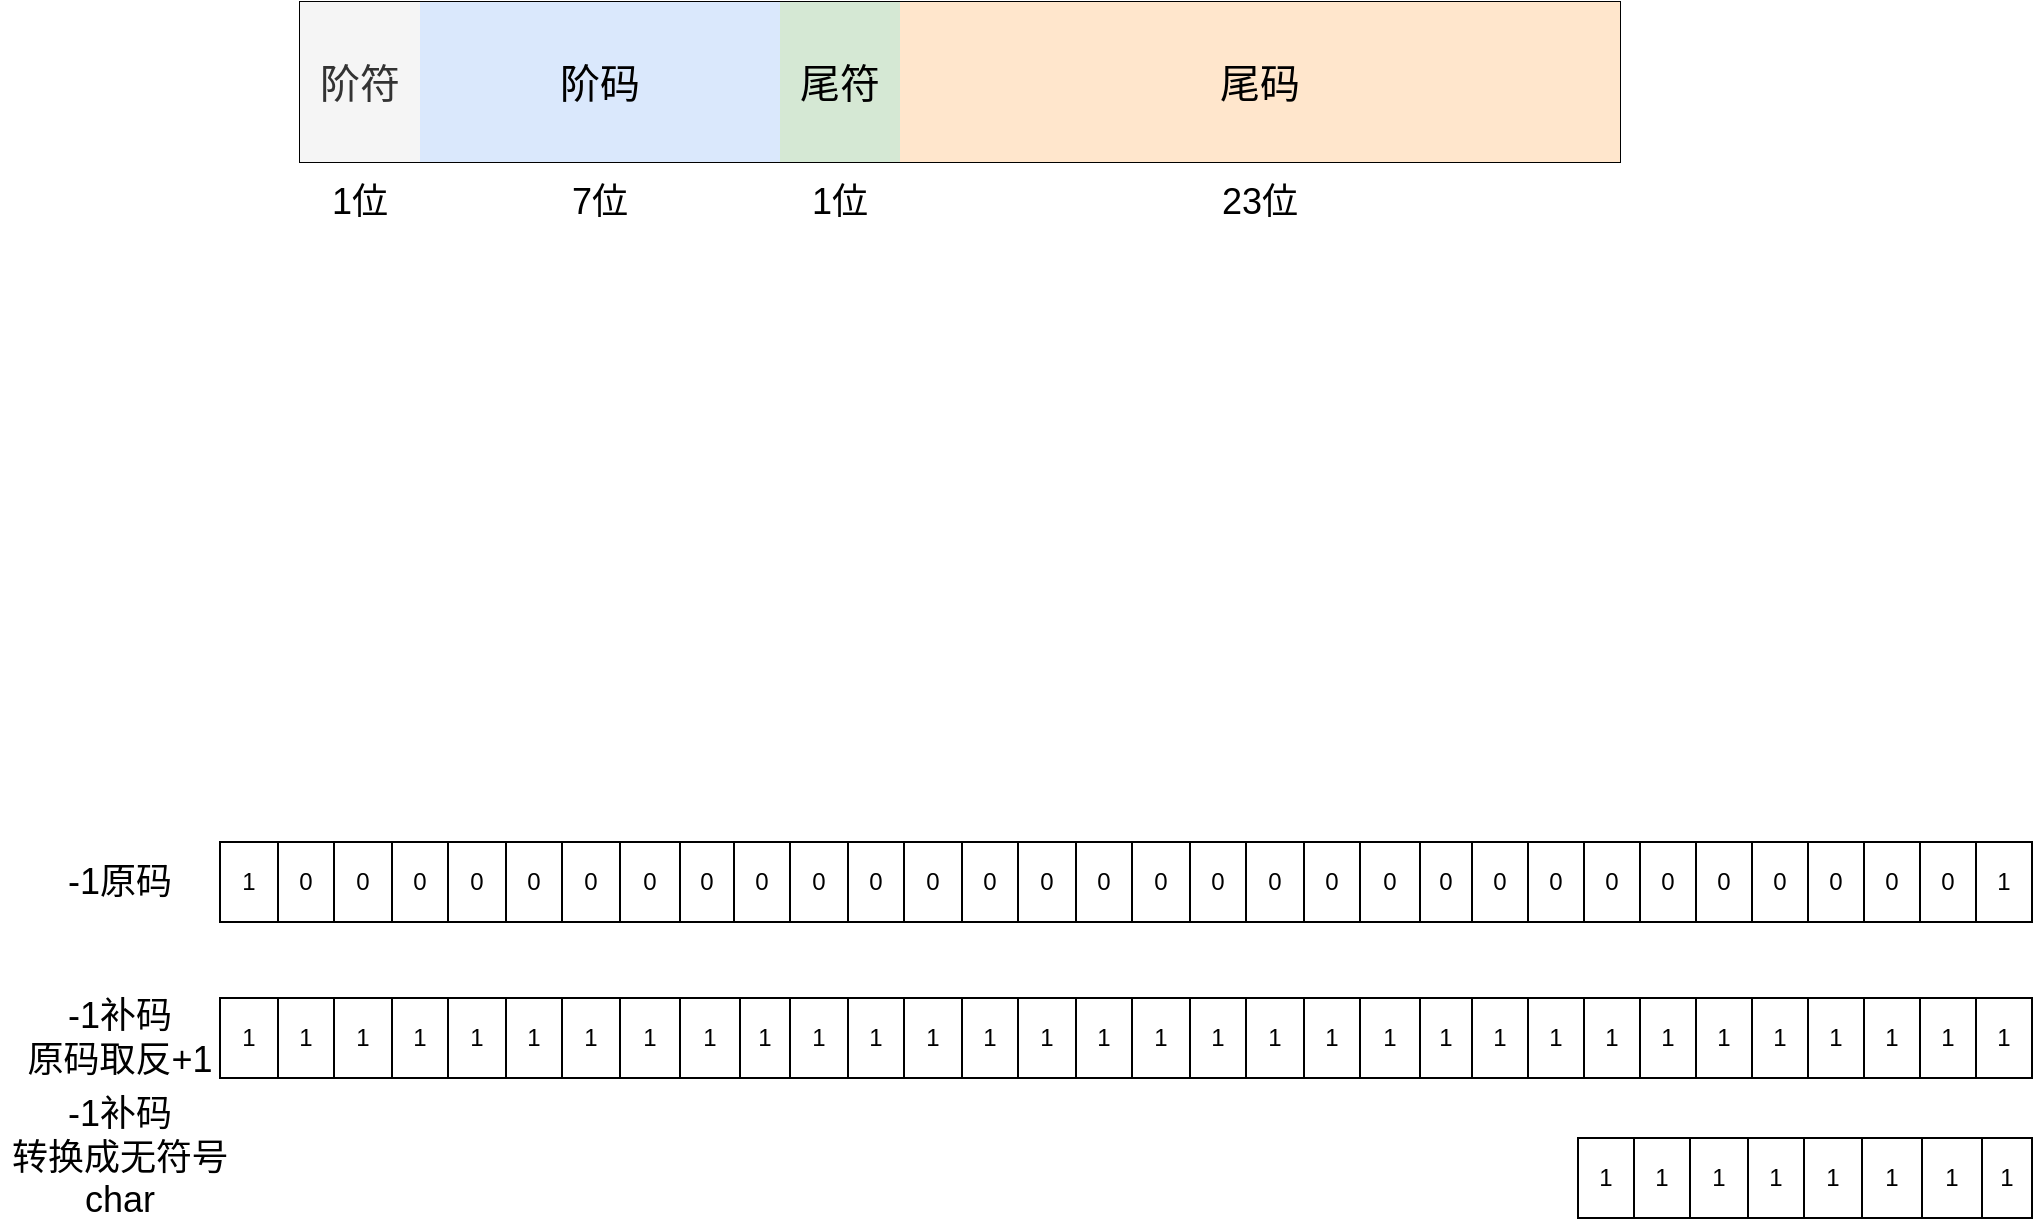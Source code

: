 <mxfile version="21.5.0" type="github">
  <diagram name="第 1 页" id="M8D7PPIxWXtTpU-IivwT">
    <mxGraphModel dx="1235" dy="735" grid="0" gridSize="10" guides="1" tooltips="1" connect="1" arrows="1" fold="1" page="1" pageScale="1" pageWidth="2336" pageHeight="1654" math="0" shadow="0">
      <root>
        <mxCell id="0" />
        <mxCell id="1" parent="0" />
        <mxCell id="etjRc909OOdeIwEe2QuT-35" value="" style="shape=table;startSize=0;container=1;collapsible=0;childLayout=tableLayout;" vertex="1" parent="1">
          <mxGeometry x="180" y="110" width="660" height="80" as="geometry" />
        </mxCell>
        <mxCell id="etjRc909OOdeIwEe2QuT-36" value="" style="shape=tableRow;horizontal=0;startSize=0;swimlaneHead=0;swimlaneBody=0;strokeColor=inherit;top=0;left=0;bottom=0;right=0;collapsible=0;dropTarget=0;fillColor=none;points=[[0,0.5],[1,0.5]];portConstraint=eastwest;" vertex="1" parent="etjRc909OOdeIwEe2QuT-35">
          <mxGeometry width="660" height="80" as="geometry" />
        </mxCell>
        <mxCell id="etjRc909OOdeIwEe2QuT-37" value="阶符" style="shape=partialRectangle;html=1;whiteSpace=wrap;connectable=0;strokeColor=#666666;overflow=hidden;fillColor=#f5f5f5;top=0;left=0;bottom=0;right=0;pointerEvents=1;fontSize=20;fontFamily=Comic Sans MS;fontColor=#333333;" vertex="1" parent="etjRc909OOdeIwEe2QuT-36">
          <mxGeometry width="60" height="80" as="geometry">
            <mxRectangle width="60" height="80" as="alternateBounds" />
          </mxGeometry>
        </mxCell>
        <mxCell id="etjRc909OOdeIwEe2QuT-38" value="阶码" style="shape=partialRectangle;html=1;whiteSpace=wrap;connectable=0;strokeColor=#6c8ebf;overflow=hidden;fillColor=#dae8fc;top=0;left=0;bottom=0;right=0;pointerEvents=1;rowspan=1;colspan=3;fontSize=20;fontFamily=Comic Sans MS;" vertex="1" parent="etjRc909OOdeIwEe2QuT-36">
          <mxGeometry x="60" width="180" height="80" as="geometry">
            <mxRectangle width="60" height="80" as="alternateBounds" />
          </mxGeometry>
        </mxCell>
        <mxCell id="etjRc909OOdeIwEe2QuT-39" value="" style="shape=partialRectangle;html=1;whiteSpace=wrap;connectable=0;strokeColor=inherit;overflow=hidden;fillColor=none;top=0;left=0;bottom=0;right=0;pointerEvents=1;" vertex="1" visible="0" parent="etjRc909OOdeIwEe2QuT-36">
          <mxGeometry x="120" width="60" height="80" as="geometry">
            <mxRectangle width="60" height="80" as="alternateBounds" />
          </mxGeometry>
        </mxCell>
        <mxCell id="etjRc909OOdeIwEe2QuT-40" value="" style="shape=partialRectangle;html=1;whiteSpace=wrap;connectable=0;strokeColor=inherit;overflow=hidden;fillColor=none;top=0;left=0;bottom=0;right=0;pointerEvents=1;" vertex="1" visible="0" parent="etjRc909OOdeIwEe2QuT-36">
          <mxGeometry x="180" width="60" height="80" as="geometry">
            <mxRectangle width="60" height="80" as="alternateBounds" />
          </mxGeometry>
        </mxCell>
        <mxCell id="etjRc909OOdeIwEe2QuT-41" value="尾符" style="shape=partialRectangle;html=1;whiteSpace=wrap;connectable=0;strokeColor=#82b366;overflow=hidden;fillColor=#d5e8d4;top=0;left=0;bottom=0;right=0;pointerEvents=1;fontSize=20;fontFamily=Comic Sans MS;" vertex="1" parent="etjRc909OOdeIwEe2QuT-36">
          <mxGeometry x="240" width="60" height="80" as="geometry">
            <mxRectangle width="60" height="80" as="alternateBounds" />
          </mxGeometry>
        </mxCell>
        <mxCell id="etjRc909OOdeIwEe2QuT-42" value="尾码" style="shape=partialRectangle;html=1;whiteSpace=wrap;connectable=0;strokeColor=#d79b00;overflow=hidden;fillColor=#ffe6cc;top=0;left=0;bottom=0;right=0;pointerEvents=1;rowspan=1;colspan=6;fontSize=20;fontFamily=Comic Sans MS;" vertex="1" parent="etjRc909OOdeIwEe2QuT-36">
          <mxGeometry x="300" width="360" height="80" as="geometry">
            <mxRectangle width="60" height="80" as="alternateBounds" />
          </mxGeometry>
        </mxCell>
        <mxCell id="etjRc909OOdeIwEe2QuT-43" value="" style="shape=partialRectangle;html=1;whiteSpace=wrap;connectable=0;strokeColor=inherit;overflow=hidden;fillColor=none;top=0;left=0;bottom=0;right=0;pointerEvents=1;" vertex="1" visible="0" parent="etjRc909OOdeIwEe2QuT-36">
          <mxGeometry x="360" width="60" height="80" as="geometry">
            <mxRectangle width="60" height="80" as="alternateBounds" />
          </mxGeometry>
        </mxCell>
        <mxCell id="etjRc909OOdeIwEe2QuT-44" value="" style="shape=partialRectangle;html=1;whiteSpace=wrap;connectable=0;strokeColor=inherit;overflow=hidden;fillColor=none;top=0;left=0;bottom=0;right=0;pointerEvents=1;" vertex="1" visible="0" parent="etjRc909OOdeIwEe2QuT-36">
          <mxGeometry x="420" width="60" height="80" as="geometry">
            <mxRectangle width="60" height="80" as="alternateBounds" />
          </mxGeometry>
        </mxCell>
        <mxCell id="etjRc909OOdeIwEe2QuT-45" value="" style="shape=partialRectangle;html=1;whiteSpace=wrap;connectable=0;strokeColor=inherit;overflow=hidden;fillColor=none;top=0;left=0;bottom=0;right=0;pointerEvents=1;" vertex="1" visible="0" parent="etjRc909OOdeIwEe2QuT-36">
          <mxGeometry x="480" width="60" height="80" as="geometry">
            <mxRectangle width="60" height="80" as="alternateBounds" />
          </mxGeometry>
        </mxCell>
        <mxCell id="etjRc909OOdeIwEe2QuT-46" value="" style="shape=partialRectangle;html=1;whiteSpace=wrap;connectable=0;strokeColor=inherit;overflow=hidden;fillColor=none;top=0;left=0;bottom=0;right=0;pointerEvents=1;" vertex="1" visible="0" parent="etjRc909OOdeIwEe2QuT-36">
          <mxGeometry x="540" width="60" height="80" as="geometry">
            <mxRectangle width="60" height="80" as="alternateBounds" />
          </mxGeometry>
        </mxCell>
        <mxCell id="etjRc909OOdeIwEe2QuT-47" value="" style="shape=partialRectangle;html=1;whiteSpace=wrap;connectable=0;strokeColor=inherit;overflow=hidden;fillColor=none;top=0;left=0;bottom=0;right=0;pointerEvents=1;" vertex="1" visible="0" parent="etjRc909OOdeIwEe2QuT-36">
          <mxGeometry x="600" width="60" height="80" as="geometry">
            <mxRectangle width="60" height="80" as="alternateBounds" />
          </mxGeometry>
        </mxCell>
        <mxCell id="etjRc909OOdeIwEe2QuT-48" value="1位" style="rounded=1;whiteSpace=wrap;html=1;fontSize=18;fillColor=none;strokeColor=none;" vertex="1" parent="1">
          <mxGeometry x="150" y="180" width="120" height="60" as="geometry" />
        </mxCell>
        <mxCell id="etjRc909OOdeIwEe2QuT-49" value="7位" style="rounded=1;whiteSpace=wrap;html=1;fontSize=18;fillColor=none;strokeColor=none;" vertex="1" parent="1">
          <mxGeometry x="270" y="180" width="120" height="60" as="geometry" />
        </mxCell>
        <mxCell id="etjRc909OOdeIwEe2QuT-50" value="1位" style="rounded=1;whiteSpace=wrap;html=1;fontSize=18;fillColor=none;strokeColor=none;" vertex="1" parent="1">
          <mxGeometry x="390" y="180" width="120" height="60" as="geometry" />
        </mxCell>
        <mxCell id="etjRc909OOdeIwEe2QuT-51" value="23位" style="rounded=1;whiteSpace=wrap;html=1;fontSize=18;fillColor=none;strokeColor=none;" vertex="1" parent="1">
          <mxGeometry x="600" y="180" width="120" height="60" as="geometry" />
        </mxCell>
        <mxCell id="etjRc909OOdeIwEe2QuT-53" value="-1原码" style="rounded=1;whiteSpace=wrap;html=1;fontSize=18;fillColor=none;strokeColor=none;" vertex="1" parent="1">
          <mxGeometry x="30" y="520" width="120" height="60" as="geometry" />
        </mxCell>
        <mxCell id="etjRc909OOdeIwEe2QuT-55" value="-1补码&lt;br&gt;原码取反+1" style="rounded=1;whiteSpace=wrap;html=1;fontSize=18;fillColor=none;strokeColor=none;" vertex="1" parent="1">
          <mxGeometry x="30" y="598" width="120" height="60" as="geometry" />
        </mxCell>
        <mxCell id="etjRc909OOdeIwEe2QuT-56" value="" style="shape=table;startSize=0;container=1;collapsible=0;childLayout=tableLayout;" vertex="1" parent="1">
          <mxGeometry x="140" y="530" width="906" height="40" as="geometry" />
        </mxCell>
        <mxCell id="etjRc909OOdeIwEe2QuT-57" value="" style="shape=tableRow;horizontal=0;startSize=0;swimlaneHead=0;swimlaneBody=0;strokeColor=inherit;top=0;left=0;bottom=0;right=0;collapsible=0;dropTarget=0;fillColor=none;points=[[0,0.5],[1,0.5]];portConstraint=eastwest;" vertex="1" parent="etjRc909OOdeIwEe2QuT-56">
          <mxGeometry width="906" height="40" as="geometry" />
        </mxCell>
        <mxCell id="etjRc909OOdeIwEe2QuT-58" value="1" style="shape=partialRectangle;html=1;whiteSpace=wrap;connectable=0;strokeColor=inherit;overflow=hidden;fillColor=none;top=0;left=0;bottom=0;right=0;pointerEvents=1;" vertex="1" parent="etjRc909OOdeIwEe2QuT-57">
          <mxGeometry width="29" height="40" as="geometry">
            <mxRectangle width="29" height="40" as="alternateBounds" />
          </mxGeometry>
        </mxCell>
        <mxCell id="etjRc909OOdeIwEe2QuT-59" value="0" style="shape=partialRectangle;html=1;whiteSpace=wrap;connectable=0;strokeColor=inherit;overflow=hidden;fillColor=none;top=0;left=0;bottom=0;right=0;pointerEvents=1;" vertex="1" parent="etjRc909OOdeIwEe2QuT-57">
          <mxGeometry x="29" width="28" height="40" as="geometry">
            <mxRectangle width="28" height="40" as="alternateBounds" />
          </mxGeometry>
        </mxCell>
        <mxCell id="etjRc909OOdeIwEe2QuT-60" value="0" style="shape=partialRectangle;html=1;whiteSpace=wrap;connectable=0;strokeColor=inherit;overflow=hidden;fillColor=none;top=0;left=0;bottom=0;right=0;pointerEvents=1;" vertex="1" parent="etjRc909OOdeIwEe2QuT-57">
          <mxGeometry x="57" width="29" height="40" as="geometry">
            <mxRectangle width="29" height="40" as="alternateBounds" />
          </mxGeometry>
        </mxCell>
        <mxCell id="etjRc909OOdeIwEe2QuT-61" value="0" style="shape=partialRectangle;html=1;whiteSpace=wrap;connectable=0;strokeColor=inherit;overflow=hidden;fillColor=none;top=0;left=0;bottom=0;right=0;pointerEvents=1;" vertex="1" parent="etjRc909OOdeIwEe2QuT-57">
          <mxGeometry x="86" width="28" height="40" as="geometry">
            <mxRectangle width="28" height="40" as="alternateBounds" />
          </mxGeometry>
        </mxCell>
        <mxCell id="etjRc909OOdeIwEe2QuT-62" value="0" style="shape=partialRectangle;html=1;whiteSpace=wrap;connectable=0;strokeColor=inherit;overflow=hidden;fillColor=none;top=0;left=0;bottom=0;right=0;pointerEvents=1;" vertex="1" parent="etjRc909OOdeIwEe2QuT-57">
          <mxGeometry x="114" width="29" height="40" as="geometry">
            <mxRectangle width="29" height="40" as="alternateBounds" />
          </mxGeometry>
        </mxCell>
        <mxCell id="etjRc909OOdeIwEe2QuT-63" value="0" style="shape=partialRectangle;html=1;whiteSpace=wrap;connectable=0;strokeColor=inherit;overflow=hidden;fillColor=none;top=0;left=0;bottom=0;right=0;pointerEvents=1;" vertex="1" parent="etjRc909OOdeIwEe2QuT-57">
          <mxGeometry x="143" width="28" height="40" as="geometry">
            <mxRectangle width="28" height="40" as="alternateBounds" />
          </mxGeometry>
        </mxCell>
        <mxCell id="etjRc909OOdeIwEe2QuT-64" value="0" style="shape=partialRectangle;html=1;whiteSpace=wrap;connectable=0;strokeColor=inherit;overflow=hidden;fillColor=none;top=0;left=0;bottom=0;right=0;pointerEvents=1;" vertex="1" parent="etjRc909OOdeIwEe2QuT-57">
          <mxGeometry x="171" width="29" height="40" as="geometry">
            <mxRectangle width="29" height="40" as="alternateBounds" />
          </mxGeometry>
        </mxCell>
        <mxCell id="etjRc909OOdeIwEe2QuT-65" value="0" style="shape=partialRectangle;html=1;whiteSpace=wrap;connectable=0;strokeColor=inherit;overflow=hidden;fillColor=none;top=0;left=0;bottom=0;right=0;pointerEvents=1;" vertex="1" parent="etjRc909OOdeIwEe2QuT-57">
          <mxGeometry x="200" width="30" height="40" as="geometry">
            <mxRectangle width="30" height="40" as="alternateBounds" />
          </mxGeometry>
        </mxCell>
        <mxCell id="etjRc909OOdeIwEe2QuT-66" value="0" style="shape=partialRectangle;html=1;whiteSpace=wrap;connectable=0;strokeColor=inherit;overflow=hidden;fillColor=none;top=0;left=0;bottom=0;right=0;pointerEvents=1;" vertex="1" parent="etjRc909OOdeIwEe2QuT-57">
          <mxGeometry x="230" width="27" height="40" as="geometry">
            <mxRectangle width="27" height="40" as="alternateBounds" />
          </mxGeometry>
        </mxCell>
        <mxCell id="etjRc909OOdeIwEe2QuT-67" value="0" style="shape=partialRectangle;html=1;whiteSpace=wrap;connectable=0;strokeColor=inherit;overflow=hidden;fillColor=none;top=0;left=0;bottom=0;right=0;pointerEvents=1;" vertex="1" parent="etjRc909OOdeIwEe2QuT-57">
          <mxGeometry x="257" width="28" height="40" as="geometry">
            <mxRectangle width="28" height="40" as="alternateBounds" />
          </mxGeometry>
        </mxCell>
        <mxCell id="etjRc909OOdeIwEe2QuT-68" value="0" style="shape=partialRectangle;html=1;whiteSpace=wrap;connectable=0;strokeColor=inherit;overflow=hidden;fillColor=none;top=0;left=0;bottom=0;right=0;pointerEvents=1;" vertex="1" parent="etjRc909OOdeIwEe2QuT-57">
          <mxGeometry x="285" width="29" height="40" as="geometry">
            <mxRectangle width="29" height="40" as="alternateBounds" />
          </mxGeometry>
        </mxCell>
        <mxCell id="etjRc909OOdeIwEe2QuT-69" value="0" style="shape=partialRectangle;html=1;whiteSpace=wrap;connectable=0;strokeColor=inherit;overflow=hidden;fillColor=none;top=0;left=0;bottom=0;right=0;pointerEvents=1;" vertex="1" parent="etjRc909OOdeIwEe2QuT-57">
          <mxGeometry x="314" width="28" height="40" as="geometry">
            <mxRectangle width="28" height="40" as="alternateBounds" />
          </mxGeometry>
        </mxCell>
        <mxCell id="etjRc909OOdeIwEe2QuT-70" value="0" style="shape=partialRectangle;html=1;whiteSpace=wrap;connectable=0;strokeColor=inherit;overflow=hidden;fillColor=none;top=0;left=0;bottom=0;right=0;pointerEvents=1;" vertex="1" parent="etjRc909OOdeIwEe2QuT-57">
          <mxGeometry x="342" width="29" height="40" as="geometry">
            <mxRectangle width="29" height="40" as="alternateBounds" />
          </mxGeometry>
        </mxCell>
        <mxCell id="etjRc909OOdeIwEe2QuT-71" value="0" style="shape=partialRectangle;html=1;whiteSpace=wrap;connectable=0;strokeColor=inherit;overflow=hidden;fillColor=none;top=0;left=0;bottom=0;right=0;pointerEvents=1;" vertex="1" parent="etjRc909OOdeIwEe2QuT-57">
          <mxGeometry x="371" width="28" height="40" as="geometry">
            <mxRectangle width="28" height="40" as="alternateBounds" />
          </mxGeometry>
        </mxCell>
        <mxCell id="etjRc909OOdeIwEe2QuT-72" value="0" style="shape=partialRectangle;html=1;whiteSpace=wrap;connectable=0;strokeColor=inherit;overflow=hidden;fillColor=none;top=0;left=0;bottom=0;right=0;pointerEvents=1;" vertex="1" parent="etjRc909OOdeIwEe2QuT-57">
          <mxGeometry x="399" width="29" height="40" as="geometry">
            <mxRectangle width="29" height="40" as="alternateBounds" />
          </mxGeometry>
        </mxCell>
        <mxCell id="etjRc909OOdeIwEe2QuT-73" value="0" style="shape=partialRectangle;html=1;whiteSpace=wrap;connectable=0;strokeColor=inherit;overflow=hidden;fillColor=none;top=0;left=0;bottom=0;right=0;pointerEvents=1;" vertex="1" parent="etjRc909OOdeIwEe2QuT-57">
          <mxGeometry x="428" width="28" height="40" as="geometry">
            <mxRectangle width="28" height="40" as="alternateBounds" />
          </mxGeometry>
        </mxCell>
        <mxCell id="etjRc909OOdeIwEe2QuT-74" value="0" style="shape=partialRectangle;html=1;whiteSpace=wrap;connectable=0;strokeColor=inherit;overflow=hidden;fillColor=none;top=0;left=0;bottom=0;right=0;pointerEvents=1;" vertex="1" parent="etjRc909OOdeIwEe2QuT-57">
          <mxGeometry x="456" width="29" height="40" as="geometry">
            <mxRectangle width="29" height="40" as="alternateBounds" />
          </mxGeometry>
        </mxCell>
        <mxCell id="etjRc909OOdeIwEe2QuT-75" value="0" style="shape=partialRectangle;html=1;whiteSpace=wrap;connectable=0;strokeColor=inherit;overflow=hidden;fillColor=none;top=0;left=0;bottom=0;right=0;pointerEvents=1;" vertex="1" parent="etjRc909OOdeIwEe2QuT-57">
          <mxGeometry x="485" width="28" height="40" as="geometry">
            <mxRectangle width="28" height="40" as="alternateBounds" />
          </mxGeometry>
        </mxCell>
        <mxCell id="etjRc909OOdeIwEe2QuT-76" value="0" style="shape=partialRectangle;html=1;whiteSpace=wrap;connectable=0;strokeColor=inherit;overflow=hidden;fillColor=none;top=0;left=0;bottom=0;right=0;pointerEvents=1;" vertex="1" parent="etjRc909OOdeIwEe2QuT-57">
          <mxGeometry x="513" width="29" height="40" as="geometry">
            <mxRectangle width="29" height="40" as="alternateBounds" />
          </mxGeometry>
        </mxCell>
        <mxCell id="etjRc909OOdeIwEe2QuT-77" value="0" style="shape=partialRectangle;html=1;whiteSpace=wrap;connectable=0;strokeColor=inherit;overflow=hidden;fillColor=none;top=0;left=0;bottom=0;right=0;pointerEvents=1;" vertex="1" parent="etjRc909OOdeIwEe2QuT-57">
          <mxGeometry x="542" width="28" height="40" as="geometry">
            <mxRectangle width="28" height="40" as="alternateBounds" />
          </mxGeometry>
        </mxCell>
        <mxCell id="etjRc909OOdeIwEe2QuT-89" value="0" style="shape=partialRectangle;html=1;whiteSpace=wrap;connectable=0;strokeColor=inherit;overflow=hidden;fillColor=none;top=0;left=0;bottom=0;right=0;pointerEvents=1;" vertex="1" parent="etjRc909OOdeIwEe2QuT-57">
          <mxGeometry x="570" width="30" height="40" as="geometry">
            <mxRectangle width="30" height="40" as="alternateBounds" />
          </mxGeometry>
        </mxCell>
        <mxCell id="etjRc909OOdeIwEe2QuT-88" value="0" style="shape=partialRectangle;html=1;whiteSpace=wrap;connectable=0;strokeColor=inherit;overflow=hidden;fillColor=none;top=0;left=0;bottom=0;right=0;pointerEvents=1;" vertex="1" parent="etjRc909OOdeIwEe2QuT-57">
          <mxGeometry x="600" width="26" height="40" as="geometry">
            <mxRectangle width="26" height="40" as="alternateBounds" />
          </mxGeometry>
        </mxCell>
        <mxCell id="etjRc909OOdeIwEe2QuT-87" value="0" style="shape=partialRectangle;html=1;whiteSpace=wrap;connectable=0;strokeColor=inherit;overflow=hidden;fillColor=none;top=0;left=0;bottom=0;right=0;pointerEvents=1;" vertex="1" parent="etjRc909OOdeIwEe2QuT-57">
          <mxGeometry x="626" width="28" height="40" as="geometry">
            <mxRectangle width="28" height="40" as="alternateBounds" />
          </mxGeometry>
        </mxCell>
        <mxCell id="etjRc909OOdeIwEe2QuT-86" value="0" style="shape=partialRectangle;html=1;whiteSpace=wrap;connectable=0;strokeColor=inherit;overflow=hidden;fillColor=none;top=0;left=0;bottom=0;right=0;pointerEvents=1;" vertex="1" parent="etjRc909OOdeIwEe2QuT-57">
          <mxGeometry x="654" width="28" height="40" as="geometry">
            <mxRectangle width="28" height="40" as="alternateBounds" />
          </mxGeometry>
        </mxCell>
        <mxCell id="etjRc909OOdeIwEe2QuT-85" value="0" style="shape=partialRectangle;html=1;whiteSpace=wrap;connectable=0;strokeColor=inherit;overflow=hidden;fillColor=none;top=0;left=0;bottom=0;right=0;pointerEvents=1;" vertex="1" parent="etjRc909OOdeIwEe2QuT-57">
          <mxGeometry x="682" width="28" height="40" as="geometry">
            <mxRectangle width="28" height="40" as="alternateBounds" />
          </mxGeometry>
        </mxCell>
        <mxCell id="etjRc909OOdeIwEe2QuT-84" value="0" style="shape=partialRectangle;html=1;whiteSpace=wrap;connectable=0;strokeColor=inherit;overflow=hidden;fillColor=none;top=0;left=0;bottom=0;right=0;pointerEvents=1;" vertex="1" parent="etjRc909OOdeIwEe2QuT-57">
          <mxGeometry x="710" width="28" height="40" as="geometry">
            <mxRectangle width="28" height="40" as="alternateBounds" />
          </mxGeometry>
        </mxCell>
        <mxCell id="etjRc909OOdeIwEe2QuT-83" value="0" style="shape=partialRectangle;html=1;whiteSpace=wrap;connectable=0;strokeColor=inherit;overflow=hidden;fillColor=none;top=0;left=0;bottom=0;right=0;pointerEvents=1;" vertex="1" parent="etjRc909OOdeIwEe2QuT-57">
          <mxGeometry x="738" width="28" height="40" as="geometry">
            <mxRectangle width="28" height="40" as="alternateBounds" />
          </mxGeometry>
        </mxCell>
        <mxCell id="etjRc909OOdeIwEe2QuT-82" value="0" style="shape=partialRectangle;html=1;whiteSpace=wrap;connectable=0;strokeColor=inherit;overflow=hidden;fillColor=none;top=0;left=0;bottom=0;right=0;pointerEvents=1;" vertex="1" parent="etjRc909OOdeIwEe2QuT-57">
          <mxGeometry x="766" width="28" height="40" as="geometry">
            <mxRectangle width="28" height="40" as="alternateBounds" />
          </mxGeometry>
        </mxCell>
        <mxCell id="etjRc909OOdeIwEe2QuT-81" value="0" style="shape=partialRectangle;html=1;whiteSpace=wrap;connectable=0;strokeColor=inherit;overflow=hidden;fillColor=none;top=0;left=0;bottom=0;right=0;pointerEvents=1;" vertex="1" parent="etjRc909OOdeIwEe2QuT-57">
          <mxGeometry x="794" width="28" height="40" as="geometry">
            <mxRectangle width="28" height="40" as="alternateBounds" />
          </mxGeometry>
        </mxCell>
        <mxCell id="etjRc909OOdeIwEe2QuT-80" value="0" style="shape=partialRectangle;html=1;whiteSpace=wrap;connectable=0;strokeColor=inherit;overflow=hidden;fillColor=none;top=0;left=0;bottom=0;right=0;pointerEvents=1;" vertex="1" parent="etjRc909OOdeIwEe2QuT-57">
          <mxGeometry x="822" width="28" height="40" as="geometry">
            <mxRectangle width="28" height="40" as="alternateBounds" />
          </mxGeometry>
        </mxCell>
        <mxCell id="etjRc909OOdeIwEe2QuT-79" value="0" style="shape=partialRectangle;html=1;whiteSpace=wrap;connectable=0;strokeColor=inherit;overflow=hidden;fillColor=none;top=0;left=0;bottom=0;right=0;pointerEvents=1;" vertex="1" parent="etjRc909OOdeIwEe2QuT-57">
          <mxGeometry x="850" width="28" height="40" as="geometry">
            <mxRectangle width="28" height="40" as="alternateBounds" />
          </mxGeometry>
        </mxCell>
        <mxCell id="etjRc909OOdeIwEe2QuT-78" value="1" style="shape=partialRectangle;html=1;whiteSpace=wrap;connectable=0;strokeColor=inherit;overflow=hidden;fillColor=none;top=0;left=0;bottom=0;right=0;pointerEvents=1;" vertex="1" parent="etjRc909OOdeIwEe2QuT-57">
          <mxGeometry x="878" width="28" height="40" as="geometry">
            <mxRectangle width="28" height="40" as="alternateBounds" />
          </mxGeometry>
        </mxCell>
        <mxCell id="etjRc909OOdeIwEe2QuT-91" value="" style="shape=table;startSize=0;container=1;collapsible=0;childLayout=tableLayout;" vertex="1" parent="1">
          <mxGeometry x="140" y="608" width="906" height="40" as="geometry" />
        </mxCell>
        <mxCell id="etjRc909OOdeIwEe2QuT-92" value="" style="shape=tableRow;horizontal=0;startSize=0;swimlaneHead=0;swimlaneBody=0;strokeColor=inherit;top=0;left=0;bottom=0;right=0;collapsible=0;dropTarget=0;fillColor=none;points=[[0,0.5],[1,0.5]];portConstraint=eastwest;" vertex="1" parent="etjRc909OOdeIwEe2QuT-91">
          <mxGeometry width="906" height="40" as="geometry" />
        </mxCell>
        <mxCell id="etjRc909OOdeIwEe2QuT-93" value="1" style="shape=partialRectangle;html=1;whiteSpace=wrap;connectable=0;strokeColor=inherit;overflow=hidden;fillColor=none;top=0;left=0;bottom=0;right=0;pointerEvents=1;" vertex="1" parent="etjRc909OOdeIwEe2QuT-92">
          <mxGeometry width="29" height="40" as="geometry">
            <mxRectangle width="29" height="40" as="alternateBounds" />
          </mxGeometry>
        </mxCell>
        <mxCell id="etjRc909OOdeIwEe2QuT-94" value="1" style="shape=partialRectangle;html=1;whiteSpace=wrap;connectable=0;strokeColor=inherit;overflow=hidden;fillColor=none;top=0;left=0;bottom=0;right=0;pointerEvents=1;" vertex="1" parent="etjRc909OOdeIwEe2QuT-92">
          <mxGeometry x="29" width="28" height="40" as="geometry">
            <mxRectangle width="28" height="40" as="alternateBounds" />
          </mxGeometry>
        </mxCell>
        <mxCell id="etjRc909OOdeIwEe2QuT-95" value="1" style="shape=partialRectangle;html=1;whiteSpace=wrap;connectable=0;strokeColor=inherit;overflow=hidden;fillColor=none;top=0;left=0;bottom=0;right=0;pointerEvents=1;" vertex="1" parent="etjRc909OOdeIwEe2QuT-92">
          <mxGeometry x="57" width="29" height="40" as="geometry">
            <mxRectangle width="29" height="40" as="alternateBounds" />
          </mxGeometry>
        </mxCell>
        <mxCell id="etjRc909OOdeIwEe2QuT-96" value="1" style="shape=partialRectangle;html=1;whiteSpace=wrap;connectable=0;strokeColor=inherit;overflow=hidden;fillColor=none;top=0;left=0;bottom=0;right=0;pointerEvents=1;" vertex="1" parent="etjRc909OOdeIwEe2QuT-92">
          <mxGeometry x="86" width="28" height="40" as="geometry">
            <mxRectangle width="28" height="40" as="alternateBounds" />
          </mxGeometry>
        </mxCell>
        <mxCell id="etjRc909OOdeIwEe2QuT-97" value="1" style="shape=partialRectangle;html=1;whiteSpace=wrap;connectable=0;strokeColor=inherit;overflow=hidden;fillColor=none;top=0;left=0;bottom=0;right=0;pointerEvents=1;" vertex="1" parent="etjRc909OOdeIwEe2QuT-92">
          <mxGeometry x="114" width="29" height="40" as="geometry">
            <mxRectangle width="29" height="40" as="alternateBounds" />
          </mxGeometry>
        </mxCell>
        <mxCell id="etjRc909OOdeIwEe2QuT-98" value="1" style="shape=partialRectangle;html=1;whiteSpace=wrap;connectable=0;strokeColor=inherit;overflow=hidden;fillColor=none;top=0;left=0;bottom=0;right=0;pointerEvents=1;" vertex="1" parent="etjRc909OOdeIwEe2QuT-92">
          <mxGeometry x="143" width="28" height="40" as="geometry">
            <mxRectangle width="28" height="40" as="alternateBounds" />
          </mxGeometry>
        </mxCell>
        <mxCell id="etjRc909OOdeIwEe2QuT-99" value="1" style="shape=partialRectangle;html=1;whiteSpace=wrap;connectable=0;strokeColor=inherit;overflow=hidden;fillColor=none;top=0;left=0;bottom=0;right=0;pointerEvents=1;" vertex="1" parent="etjRc909OOdeIwEe2QuT-92">
          <mxGeometry x="171" width="29" height="40" as="geometry">
            <mxRectangle width="29" height="40" as="alternateBounds" />
          </mxGeometry>
        </mxCell>
        <mxCell id="etjRc909OOdeIwEe2QuT-100" value="1" style="shape=partialRectangle;html=1;whiteSpace=wrap;connectable=0;strokeColor=inherit;overflow=hidden;fillColor=none;top=0;left=0;bottom=0;right=0;pointerEvents=1;" vertex="1" parent="etjRc909OOdeIwEe2QuT-92">
          <mxGeometry x="200" width="30" height="40" as="geometry">
            <mxRectangle width="30" height="40" as="alternateBounds" />
          </mxGeometry>
        </mxCell>
        <mxCell id="etjRc909OOdeIwEe2QuT-101" value="1" style="shape=partialRectangle;html=1;whiteSpace=wrap;connectable=0;strokeColor=inherit;overflow=hidden;fillColor=none;top=0;left=0;bottom=0;right=0;pointerEvents=1;" vertex="1" parent="etjRc909OOdeIwEe2QuT-92">
          <mxGeometry x="230" width="30" height="40" as="geometry">
            <mxRectangle width="30" height="40" as="alternateBounds" />
          </mxGeometry>
        </mxCell>
        <mxCell id="etjRc909OOdeIwEe2QuT-102" value="1" style="shape=partialRectangle;html=1;whiteSpace=wrap;connectable=0;strokeColor=inherit;overflow=hidden;fillColor=none;top=0;left=0;bottom=0;right=0;pointerEvents=1;" vertex="1" parent="etjRc909OOdeIwEe2QuT-92">
          <mxGeometry x="260" width="25" height="40" as="geometry">
            <mxRectangle width="25" height="40" as="alternateBounds" />
          </mxGeometry>
        </mxCell>
        <mxCell id="etjRc909OOdeIwEe2QuT-103" value="1" style="shape=partialRectangle;html=1;whiteSpace=wrap;connectable=0;strokeColor=inherit;overflow=hidden;fillColor=none;top=0;left=0;bottom=0;right=0;pointerEvents=1;" vertex="1" parent="etjRc909OOdeIwEe2QuT-92">
          <mxGeometry x="285" width="29" height="40" as="geometry">
            <mxRectangle width="29" height="40" as="alternateBounds" />
          </mxGeometry>
        </mxCell>
        <mxCell id="etjRc909OOdeIwEe2QuT-104" value="1" style="shape=partialRectangle;html=1;whiteSpace=wrap;connectable=0;strokeColor=inherit;overflow=hidden;fillColor=none;top=0;left=0;bottom=0;right=0;pointerEvents=1;" vertex="1" parent="etjRc909OOdeIwEe2QuT-92">
          <mxGeometry x="314" width="28" height="40" as="geometry">
            <mxRectangle width="28" height="40" as="alternateBounds" />
          </mxGeometry>
        </mxCell>
        <mxCell id="etjRc909OOdeIwEe2QuT-105" value="1" style="shape=partialRectangle;html=1;whiteSpace=wrap;connectable=0;strokeColor=inherit;overflow=hidden;fillColor=none;top=0;left=0;bottom=0;right=0;pointerEvents=1;" vertex="1" parent="etjRc909OOdeIwEe2QuT-92">
          <mxGeometry x="342" width="29" height="40" as="geometry">
            <mxRectangle width="29" height="40" as="alternateBounds" />
          </mxGeometry>
        </mxCell>
        <mxCell id="etjRc909OOdeIwEe2QuT-106" value="1" style="shape=partialRectangle;html=1;whiteSpace=wrap;connectable=0;strokeColor=inherit;overflow=hidden;fillColor=none;top=0;left=0;bottom=0;right=0;pointerEvents=1;" vertex="1" parent="etjRc909OOdeIwEe2QuT-92">
          <mxGeometry x="371" width="28" height="40" as="geometry">
            <mxRectangle width="28" height="40" as="alternateBounds" />
          </mxGeometry>
        </mxCell>
        <mxCell id="etjRc909OOdeIwEe2QuT-107" value="1" style="shape=partialRectangle;html=1;whiteSpace=wrap;connectable=0;strokeColor=inherit;overflow=hidden;fillColor=none;top=0;left=0;bottom=0;right=0;pointerEvents=1;" vertex="1" parent="etjRc909OOdeIwEe2QuT-92">
          <mxGeometry x="399" width="29" height="40" as="geometry">
            <mxRectangle width="29" height="40" as="alternateBounds" />
          </mxGeometry>
        </mxCell>
        <mxCell id="etjRc909OOdeIwEe2QuT-108" value="1" style="shape=partialRectangle;html=1;whiteSpace=wrap;connectable=0;strokeColor=inherit;overflow=hidden;fillColor=none;top=0;left=0;bottom=0;right=0;pointerEvents=1;" vertex="1" parent="etjRc909OOdeIwEe2QuT-92">
          <mxGeometry x="428" width="28" height="40" as="geometry">
            <mxRectangle width="28" height="40" as="alternateBounds" />
          </mxGeometry>
        </mxCell>
        <mxCell id="etjRc909OOdeIwEe2QuT-109" value="1" style="shape=partialRectangle;html=1;whiteSpace=wrap;connectable=0;strokeColor=inherit;overflow=hidden;fillColor=none;top=0;left=0;bottom=0;right=0;pointerEvents=1;" vertex="1" parent="etjRc909OOdeIwEe2QuT-92">
          <mxGeometry x="456" width="29" height="40" as="geometry">
            <mxRectangle width="29" height="40" as="alternateBounds" />
          </mxGeometry>
        </mxCell>
        <mxCell id="etjRc909OOdeIwEe2QuT-110" value="1" style="shape=partialRectangle;html=1;whiteSpace=wrap;connectable=0;strokeColor=inherit;overflow=hidden;fillColor=none;top=0;left=0;bottom=0;right=0;pointerEvents=1;" vertex="1" parent="etjRc909OOdeIwEe2QuT-92">
          <mxGeometry x="485" width="28" height="40" as="geometry">
            <mxRectangle width="28" height="40" as="alternateBounds" />
          </mxGeometry>
        </mxCell>
        <mxCell id="etjRc909OOdeIwEe2QuT-111" value="1" style="shape=partialRectangle;html=1;whiteSpace=wrap;connectable=0;strokeColor=inherit;overflow=hidden;fillColor=none;top=0;left=0;bottom=0;right=0;pointerEvents=1;" vertex="1" parent="etjRc909OOdeIwEe2QuT-92">
          <mxGeometry x="513" width="29" height="40" as="geometry">
            <mxRectangle width="29" height="40" as="alternateBounds" />
          </mxGeometry>
        </mxCell>
        <mxCell id="etjRc909OOdeIwEe2QuT-112" value="1" style="shape=partialRectangle;html=1;whiteSpace=wrap;connectable=0;strokeColor=inherit;overflow=hidden;fillColor=none;top=0;left=0;bottom=0;right=0;pointerEvents=1;" vertex="1" parent="etjRc909OOdeIwEe2QuT-92">
          <mxGeometry x="542" width="28" height="40" as="geometry">
            <mxRectangle width="28" height="40" as="alternateBounds" />
          </mxGeometry>
        </mxCell>
        <mxCell id="etjRc909OOdeIwEe2QuT-113" value="1" style="shape=partialRectangle;html=1;whiteSpace=wrap;connectable=0;strokeColor=inherit;overflow=hidden;fillColor=none;top=0;left=0;bottom=0;right=0;pointerEvents=1;" vertex="1" parent="etjRc909OOdeIwEe2QuT-92">
          <mxGeometry x="570" width="30" height="40" as="geometry">
            <mxRectangle width="30" height="40" as="alternateBounds" />
          </mxGeometry>
        </mxCell>
        <mxCell id="etjRc909OOdeIwEe2QuT-114" value="1" style="shape=partialRectangle;html=1;whiteSpace=wrap;connectable=0;strokeColor=inherit;overflow=hidden;fillColor=none;top=0;left=0;bottom=0;right=0;pointerEvents=1;" vertex="1" parent="etjRc909OOdeIwEe2QuT-92">
          <mxGeometry x="600" width="26" height="40" as="geometry">
            <mxRectangle width="26" height="40" as="alternateBounds" />
          </mxGeometry>
        </mxCell>
        <mxCell id="etjRc909OOdeIwEe2QuT-115" value="1" style="shape=partialRectangle;html=1;whiteSpace=wrap;connectable=0;strokeColor=inherit;overflow=hidden;fillColor=none;top=0;left=0;bottom=0;right=0;pointerEvents=1;" vertex="1" parent="etjRc909OOdeIwEe2QuT-92">
          <mxGeometry x="626" width="28" height="40" as="geometry">
            <mxRectangle width="28" height="40" as="alternateBounds" />
          </mxGeometry>
        </mxCell>
        <mxCell id="etjRc909OOdeIwEe2QuT-116" value="1" style="shape=partialRectangle;html=1;whiteSpace=wrap;connectable=0;strokeColor=inherit;overflow=hidden;fillColor=none;top=0;left=0;bottom=0;right=0;pointerEvents=1;" vertex="1" parent="etjRc909OOdeIwEe2QuT-92">
          <mxGeometry x="654" width="28" height="40" as="geometry">
            <mxRectangle width="28" height="40" as="alternateBounds" />
          </mxGeometry>
        </mxCell>
        <mxCell id="etjRc909OOdeIwEe2QuT-117" value="1" style="shape=partialRectangle;html=1;whiteSpace=wrap;connectable=0;strokeColor=inherit;overflow=hidden;fillColor=none;top=0;left=0;bottom=0;right=0;pointerEvents=1;" vertex="1" parent="etjRc909OOdeIwEe2QuT-92">
          <mxGeometry x="682" width="28" height="40" as="geometry">
            <mxRectangle width="28" height="40" as="alternateBounds" />
          </mxGeometry>
        </mxCell>
        <mxCell id="etjRc909OOdeIwEe2QuT-118" value="1" style="shape=partialRectangle;html=1;whiteSpace=wrap;connectable=0;strokeColor=inherit;overflow=hidden;fillColor=none;top=0;left=0;bottom=0;right=0;pointerEvents=1;" vertex="1" parent="etjRc909OOdeIwEe2QuT-92">
          <mxGeometry x="710" width="28" height="40" as="geometry">
            <mxRectangle width="28" height="40" as="alternateBounds" />
          </mxGeometry>
        </mxCell>
        <mxCell id="etjRc909OOdeIwEe2QuT-119" value="1" style="shape=partialRectangle;html=1;whiteSpace=wrap;connectable=0;strokeColor=inherit;overflow=hidden;fillColor=none;top=0;left=0;bottom=0;right=0;pointerEvents=1;" vertex="1" parent="etjRc909OOdeIwEe2QuT-92">
          <mxGeometry x="738" width="28" height="40" as="geometry">
            <mxRectangle width="28" height="40" as="alternateBounds" />
          </mxGeometry>
        </mxCell>
        <mxCell id="etjRc909OOdeIwEe2QuT-120" value="1" style="shape=partialRectangle;html=1;whiteSpace=wrap;connectable=0;strokeColor=inherit;overflow=hidden;fillColor=none;top=0;left=0;bottom=0;right=0;pointerEvents=1;" vertex="1" parent="etjRc909OOdeIwEe2QuT-92">
          <mxGeometry x="766" width="28" height="40" as="geometry">
            <mxRectangle width="28" height="40" as="alternateBounds" />
          </mxGeometry>
        </mxCell>
        <mxCell id="etjRc909OOdeIwEe2QuT-121" value="1" style="shape=partialRectangle;html=1;whiteSpace=wrap;connectable=0;strokeColor=inherit;overflow=hidden;fillColor=none;top=0;left=0;bottom=0;right=0;pointerEvents=1;" vertex="1" parent="etjRc909OOdeIwEe2QuT-92">
          <mxGeometry x="794" width="28" height="40" as="geometry">
            <mxRectangle width="28" height="40" as="alternateBounds" />
          </mxGeometry>
        </mxCell>
        <mxCell id="etjRc909OOdeIwEe2QuT-122" value="1" style="shape=partialRectangle;html=1;whiteSpace=wrap;connectable=0;strokeColor=inherit;overflow=hidden;fillColor=none;top=0;left=0;bottom=0;right=0;pointerEvents=1;" vertex="1" parent="etjRc909OOdeIwEe2QuT-92">
          <mxGeometry x="822" width="28" height="40" as="geometry">
            <mxRectangle width="28" height="40" as="alternateBounds" />
          </mxGeometry>
        </mxCell>
        <mxCell id="etjRc909OOdeIwEe2QuT-123" value="1" style="shape=partialRectangle;html=1;whiteSpace=wrap;connectable=0;strokeColor=inherit;overflow=hidden;fillColor=none;top=0;left=0;bottom=0;right=0;pointerEvents=1;" vertex="1" parent="etjRc909OOdeIwEe2QuT-92">
          <mxGeometry x="850" width="28" height="40" as="geometry">
            <mxRectangle width="28" height="40" as="alternateBounds" />
          </mxGeometry>
        </mxCell>
        <mxCell id="etjRc909OOdeIwEe2QuT-124" value="1" style="shape=partialRectangle;html=1;whiteSpace=wrap;connectable=0;strokeColor=inherit;overflow=hidden;fillColor=none;top=0;left=0;bottom=0;right=0;pointerEvents=1;" vertex="1" parent="etjRc909OOdeIwEe2QuT-92">
          <mxGeometry x="878" width="28" height="40" as="geometry">
            <mxRectangle width="28" height="40" as="alternateBounds" />
          </mxGeometry>
        </mxCell>
        <mxCell id="etjRc909OOdeIwEe2QuT-125" value="-1补码&lt;br&gt;转换成无符号char" style="rounded=1;whiteSpace=wrap;html=1;fontSize=18;fillColor=none;strokeColor=none;" vertex="1" parent="1">
          <mxGeometry x="30" y="658" width="120" height="60" as="geometry" />
        </mxCell>
        <mxCell id="etjRc909OOdeIwEe2QuT-126" value="" style="shape=table;startSize=0;container=1;collapsible=0;childLayout=tableLayout;" vertex="1" parent="1">
          <mxGeometry x="819" y="678" width="227" height="40" as="geometry" />
        </mxCell>
        <mxCell id="etjRc909OOdeIwEe2QuT-127" value="" style="shape=tableRow;horizontal=0;startSize=0;swimlaneHead=0;swimlaneBody=0;strokeColor=inherit;top=0;left=0;bottom=0;right=0;collapsible=0;dropTarget=0;fillColor=none;points=[[0,0.5],[1,0.5]];portConstraint=eastwest;" vertex="1" parent="etjRc909OOdeIwEe2QuT-126">
          <mxGeometry width="227" height="40" as="geometry" />
        </mxCell>
        <mxCell id="etjRc909OOdeIwEe2QuT-129" value="1" style="shape=partialRectangle;html=1;whiteSpace=wrap;connectable=0;strokeColor=inherit;overflow=hidden;fillColor=none;top=0;left=0;bottom=0;right=0;pointerEvents=1;" vertex="1" parent="etjRc909OOdeIwEe2QuT-127">
          <mxGeometry width="28" height="40" as="geometry">
            <mxRectangle width="28" height="40" as="alternateBounds" />
          </mxGeometry>
        </mxCell>
        <mxCell id="etjRc909OOdeIwEe2QuT-131" value="1" style="shape=partialRectangle;html=1;whiteSpace=wrap;connectable=0;strokeColor=inherit;overflow=hidden;fillColor=none;top=0;left=0;bottom=0;right=0;pointerEvents=1;" vertex="1" parent="etjRc909OOdeIwEe2QuT-127">
          <mxGeometry x="28" width="28" height="40" as="geometry">
            <mxRectangle width="28" height="40" as="alternateBounds" />
          </mxGeometry>
        </mxCell>
        <mxCell id="etjRc909OOdeIwEe2QuT-132" value="1" style="shape=partialRectangle;html=1;whiteSpace=wrap;connectable=0;strokeColor=inherit;overflow=hidden;fillColor=none;top=0;left=0;bottom=0;right=0;pointerEvents=1;" vertex="1" parent="etjRc909OOdeIwEe2QuT-127">
          <mxGeometry x="56" width="29" height="40" as="geometry">
            <mxRectangle width="29" height="40" as="alternateBounds" />
          </mxGeometry>
        </mxCell>
        <mxCell id="etjRc909OOdeIwEe2QuT-133" value="1" style="shape=partialRectangle;html=1;whiteSpace=wrap;connectable=0;strokeColor=inherit;overflow=hidden;fillColor=none;top=0;left=0;bottom=0;right=0;pointerEvents=1;" vertex="1" parent="etjRc909OOdeIwEe2QuT-127">
          <mxGeometry x="85" width="28" height="40" as="geometry">
            <mxRectangle width="28" height="40" as="alternateBounds" />
          </mxGeometry>
        </mxCell>
        <mxCell id="etjRc909OOdeIwEe2QuT-134" value="1" style="shape=partialRectangle;html=1;whiteSpace=wrap;connectable=0;strokeColor=inherit;overflow=hidden;fillColor=none;top=0;left=0;bottom=0;right=0;pointerEvents=1;" vertex="1" parent="etjRc909OOdeIwEe2QuT-127">
          <mxGeometry x="113" width="29" height="40" as="geometry">
            <mxRectangle width="29" height="40" as="alternateBounds" />
          </mxGeometry>
        </mxCell>
        <mxCell id="etjRc909OOdeIwEe2QuT-135" value="1" style="shape=partialRectangle;html=1;whiteSpace=wrap;connectable=0;strokeColor=inherit;overflow=hidden;fillColor=none;top=0;left=0;bottom=0;right=0;pointerEvents=1;" vertex="1" parent="etjRc909OOdeIwEe2QuT-127">
          <mxGeometry x="142" width="30" height="40" as="geometry">
            <mxRectangle width="30" height="40" as="alternateBounds" />
          </mxGeometry>
        </mxCell>
        <mxCell id="etjRc909OOdeIwEe2QuT-136" value="1" style="shape=partialRectangle;html=1;whiteSpace=wrap;connectable=0;strokeColor=inherit;overflow=hidden;fillColor=none;top=0;left=0;bottom=0;right=0;pointerEvents=1;" vertex="1" parent="etjRc909OOdeIwEe2QuT-127">
          <mxGeometry x="172" width="30" height="40" as="geometry">
            <mxRectangle width="30" height="40" as="alternateBounds" />
          </mxGeometry>
        </mxCell>
        <mxCell id="etjRc909OOdeIwEe2QuT-137" value="1" style="shape=partialRectangle;html=1;whiteSpace=wrap;connectable=0;strokeColor=inherit;overflow=hidden;fillColor=none;top=0;left=0;bottom=0;right=0;pointerEvents=1;" vertex="1" parent="etjRc909OOdeIwEe2QuT-127">
          <mxGeometry x="202" width="25" height="40" as="geometry">
            <mxRectangle width="25" height="40" as="alternateBounds" />
          </mxGeometry>
        </mxCell>
      </root>
    </mxGraphModel>
  </diagram>
</mxfile>
